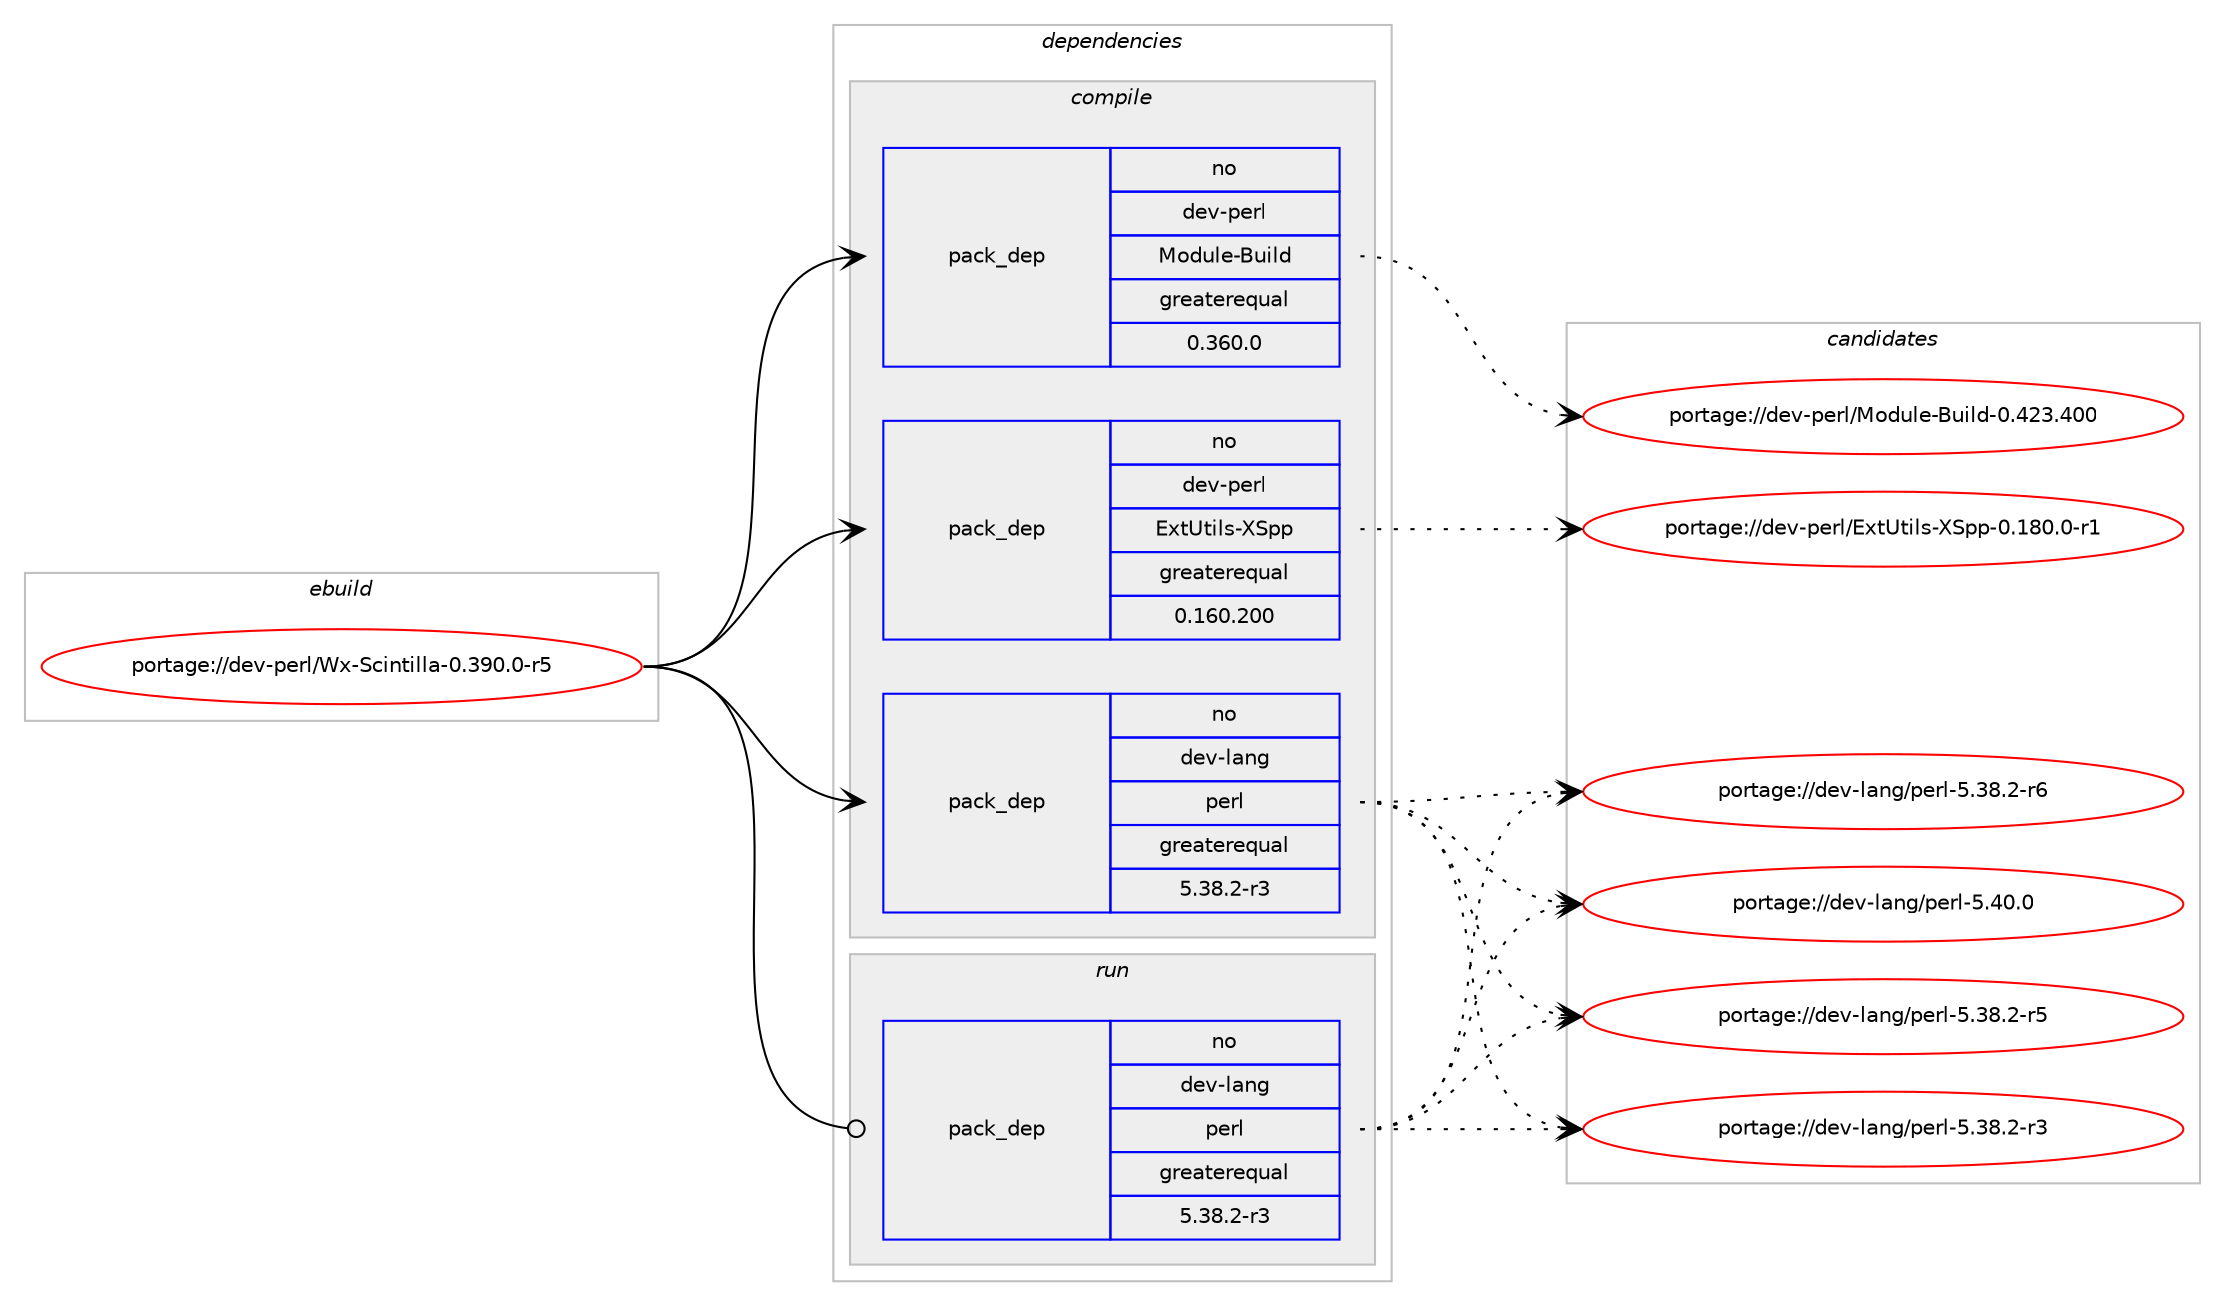 digraph prolog {

# *************
# Graph options
# *************

newrank=true;
concentrate=true;
compound=true;
graph [rankdir=LR,fontname=Helvetica,fontsize=10,ranksep=1.5];#, ranksep=2.5, nodesep=0.2];
edge  [arrowhead=vee];
node  [fontname=Helvetica,fontsize=10];

# **********
# The ebuild
# **********

subgraph cluster_leftcol {
color=gray;
rank=same;
label=<<i>ebuild</i>>;
id [label="portage://dev-perl/Wx-Scintilla-0.390.0-r5", color=red, width=4, href="../dev-perl/Wx-Scintilla-0.390.0-r5.svg"];
}

# ****************
# The dependencies
# ****************

subgraph cluster_midcol {
color=gray;
label=<<i>dependencies</i>>;
subgraph cluster_compile {
fillcolor="#eeeeee";
style=filled;
label=<<i>compile</i>>;
subgraph pack39088 {
dependency69452 [label=<<TABLE BORDER="0" CELLBORDER="1" CELLSPACING="0" CELLPADDING="4" WIDTH="220"><TR><TD ROWSPAN="6" CELLPADDING="30">pack_dep</TD></TR><TR><TD WIDTH="110">no</TD></TR><TR><TD>dev-lang</TD></TR><TR><TD>perl</TD></TR><TR><TD>greaterequal</TD></TR><TR><TD>5.38.2-r3</TD></TR></TABLE>>, shape=none, color=blue];
}
id:e -> dependency69452:w [weight=20,style="solid",arrowhead="vee"];
# *** BEGIN UNKNOWN DEPENDENCY TYPE (TODO) ***
# id -> package_dependency(portage://dev-perl/Wx-Scintilla-0.390.0-r5,install,no,dev-perl,Alien-wxWidgets,none,[,,],[],[])
# *** END UNKNOWN DEPENDENCY TYPE (TODO) ***

subgraph pack39089 {
dependency69453 [label=<<TABLE BORDER="0" CELLBORDER="1" CELLSPACING="0" CELLPADDING="4" WIDTH="220"><TR><TD ROWSPAN="6" CELLPADDING="30">pack_dep</TD></TR><TR><TD WIDTH="110">no</TD></TR><TR><TD>dev-perl</TD></TR><TR><TD>ExtUtils-XSpp</TD></TR><TR><TD>greaterequal</TD></TR><TR><TD>0.160.200</TD></TR></TABLE>>, shape=none, color=blue];
}
id:e -> dependency69453:w [weight=20,style="solid",arrowhead="vee"];
subgraph pack39090 {
dependency69454 [label=<<TABLE BORDER="0" CELLBORDER="1" CELLSPACING="0" CELLPADDING="4" WIDTH="220"><TR><TD ROWSPAN="6" CELLPADDING="30">pack_dep</TD></TR><TR><TD WIDTH="110">no</TD></TR><TR><TD>dev-perl</TD></TR><TR><TD>Module-Build</TD></TR><TR><TD>greaterequal</TD></TR><TR><TD>0.360.0</TD></TR></TABLE>>, shape=none, color=blue];
}
id:e -> dependency69454:w [weight=20,style="solid",arrowhead="vee"];
# *** BEGIN UNKNOWN DEPENDENCY TYPE (TODO) ***
# id -> package_dependency(portage://dev-perl/Wx-Scintilla-0.390.0-r5,install,no,dev-perl,Wx,none,[,,],[],[])
# *** END UNKNOWN DEPENDENCY TYPE (TODO) ***

# *** BEGIN UNKNOWN DEPENDENCY TYPE (TODO) ***
# id -> package_dependency(portage://dev-perl/Wx-Scintilla-0.390.0-r5,install,no,x11-libs,wxGTK,none,[,,],[slot(3.2-gtk3)],[])
# *** END UNKNOWN DEPENDENCY TYPE (TODO) ***

}
subgraph cluster_compileandrun {
fillcolor="#eeeeee";
style=filled;
label=<<i>compile and run</i>>;
}
subgraph cluster_run {
fillcolor="#eeeeee";
style=filled;
label=<<i>run</i>>;
subgraph pack39091 {
dependency69455 [label=<<TABLE BORDER="0" CELLBORDER="1" CELLSPACING="0" CELLPADDING="4" WIDTH="220"><TR><TD ROWSPAN="6" CELLPADDING="30">pack_dep</TD></TR><TR><TD WIDTH="110">no</TD></TR><TR><TD>dev-lang</TD></TR><TR><TD>perl</TD></TR><TR><TD>greaterequal</TD></TR><TR><TD>5.38.2-r3</TD></TR></TABLE>>, shape=none, color=blue];
}
id:e -> dependency69455:w [weight=20,style="solid",arrowhead="odot"];
# *** BEGIN UNKNOWN DEPENDENCY TYPE (TODO) ***
# id -> package_dependency(portage://dev-perl/Wx-Scintilla-0.390.0-r5,run,no,dev-lang,perl,none,[,,],any_same_slot,[])
# *** END UNKNOWN DEPENDENCY TYPE (TODO) ***

# *** BEGIN UNKNOWN DEPENDENCY TYPE (TODO) ***
# id -> package_dependency(portage://dev-perl/Wx-Scintilla-0.390.0-r5,run,no,dev-perl,Alien-wxWidgets,none,[,,],[],[])
# *** END UNKNOWN DEPENDENCY TYPE (TODO) ***

# *** BEGIN UNKNOWN DEPENDENCY TYPE (TODO) ***
# id -> package_dependency(portage://dev-perl/Wx-Scintilla-0.390.0-r5,run,no,dev-perl,Wx,none,[,,],[],[])
# *** END UNKNOWN DEPENDENCY TYPE (TODO) ***

# *** BEGIN UNKNOWN DEPENDENCY TYPE (TODO) ***
# id -> package_dependency(portage://dev-perl/Wx-Scintilla-0.390.0-r5,run,no,x11-libs,wxGTK,none,[,,],[slot(3.2-gtk3)],[])
# *** END UNKNOWN DEPENDENCY TYPE (TODO) ***

}
}

# **************
# The candidates
# **************

subgraph cluster_choices {
rank=same;
color=gray;
label=<<i>candidates</i>>;

subgraph choice39088 {
color=black;
nodesep=1;
choice100101118451089711010347112101114108455346515646504511451 [label="portage://dev-lang/perl-5.38.2-r3", color=red, width=4,href="../dev-lang/perl-5.38.2-r3.svg"];
choice100101118451089711010347112101114108455346515646504511453 [label="portage://dev-lang/perl-5.38.2-r5", color=red, width=4,href="../dev-lang/perl-5.38.2-r5.svg"];
choice100101118451089711010347112101114108455346515646504511454 [label="portage://dev-lang/perl-5.38.2-r6", color=red, width=4,href="../dev-lang/perl-5.38.2-r6.svg"];
choice10010111845108971101034711210111410845534652484648 [label="portage://dev-lang/perl-5.40.0", color=red, width=4,href="../dev-lang/perl-5.40.0.svg"];
dependency69452:e -> choice100101118451089711010347112101114108455346515646504511451:w [style=dotted,weight="100"];
dependency69452:e -> choice100101118451089711010347112101114108455346515646504511453:w [style=dotted,weight="100"];
dependency69452:e -> choice100101118451089711010347112101114108455346515646504511454:w [style=dotted,weight="100"];
dependency69452:e -> choice10010111845108971101034711210111410845534652484648:w [style=dotted,weight="100"];
}
subgraph choice39089 {
color=black;
nodesep=1;
choice1001011184511210111410847691201168511610510811545888311211245484649564846484511449 [label="portage://dev-perl/ExtUtils-XSpp-0.180.0-r1", color=red, width=4,href="../dev-perl/ExtUtils-XSpp-0.180.0-r1.svg"];
dependency69453:e -> choice1001011184511210111410847691201168511610510811545888311211245484649564846484511449:w [style=dotted,weight="100"];
}
subgraph choice39090 {
color=black;
nodesep=1;
choice100101118451121011141084777111100117108101456611710510810045484652505146524848 [label="portage://dev-perl/Module-Build-0.423.400", color=red, width=4,href="../dev-perl/Module-Build-0.423.400.svg"];
dependency69454:e -> choice100101118451121011141084777111100117108101456611710510810045484652505146524848:w [style=dotted,weight="100"];
}
subgraph choice39091 {
color=black;
nodesep=1;
choice100101118451089711010347112101114108455346515646504511451 [label="portage://dev-lang/perl-5.38.2-r3", color=red, width=4,href="../dev-lang/perl-5.38.2-r3.svg"];
choice100101118451089711010347112101114108455346515646504511453 [label="portage://dev-lang/perl-5.38.2-r5", color=red, width=4,href="../dev-lang/perl-5.38.2-r5.svg"];
choice100101118451089711010347112101114108455346515646504511454 [label="portage://dev-lang/perl-5.38.2-r6", color=red, width=4,href="../dev-lang/perl-5.38.2-r6.svg"];
choice10010111845108971101034711210111410845534652484648 [label="portage://dev-lang/perl-5.40.0", color=red, width=4,href="../dev-lang/perl-5.40.0.svg"];
dependency69455:e -> choice100101118451089711010347112101114108455346515646504511451:w [style=dotted,weight="100"];
dependency69455:e -> choice100101118451089711010347112101114108455346515646504511453:w [style=dotted,weight="100"];
dependency69455:e -> choice100101118451089711010347112101114108455346515646504511454:w [style=dotted,weight="100"];
dependency69455:e -> choice10010111845108971101034711210111410845534652484648:w [style=dotted,weight="100"];
}
}

}

